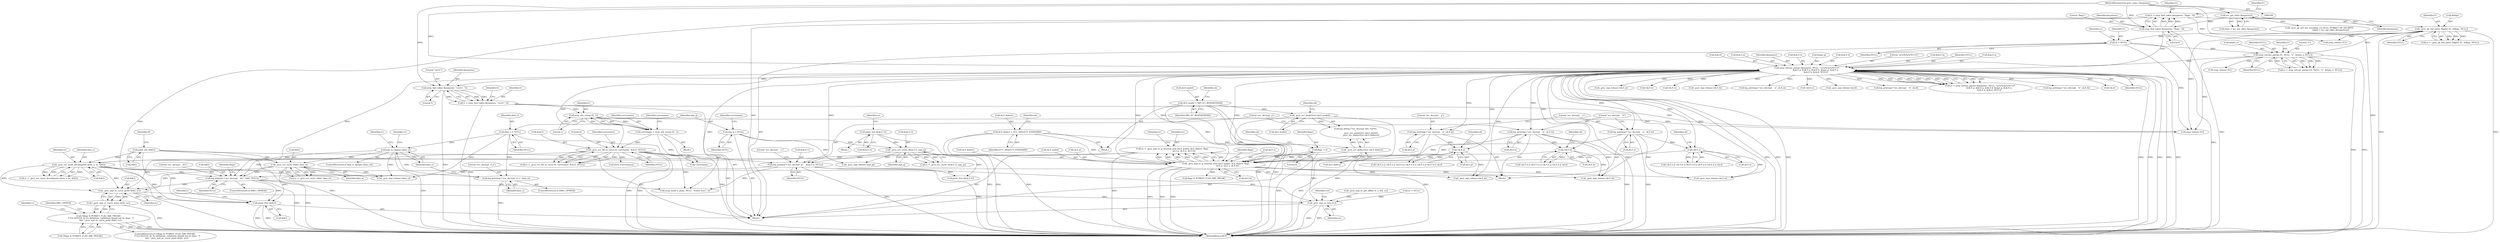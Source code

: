 digraph "1_gnupg_da780c8183cccc8f533c8ace8211ac2cb2bdee7b@del" {
"1000564" [label="(Call,_gcry_mpi_ec_curve_point (&kG, ec))"];
"1000552" [label="(Call,log_printpnt (\"ecc_decrypt    kG\", &kG, NULL))"];
"1000543" [label="(Call,_gcry_ecc_os2ec (&kG, data_e))"];
"1000153" [label="(Call,point_init (&kG))"];
"1000221" [label="(Call,mpi_is_opaque (data_e))"];
"1000217" [label="(Call,log_printmpi (\"ecc_decrypt  d_e\", data_e))"];
"1000121" [label="(Call,data_e = NULL)"];
"1000535" [label="(Call,_gcry_ecc_mont_decodepoint (data_e, ec, &kG))"];
"1000498" [label="(Call,ec = _gcry_mpi_ec_p_internal_new (sk.E.model, sk.E.dialect, flags,\n                                    sk.E.p, sk.E.a, sk.E.b))"];
"1000500" [label="(Call,_gcry_mpi_ec_p_internal_new (sk.E.model, sk.E.dialect, flags,\n                                    sk.E.p, sk.E.a, sk.E.b))"];
"1000333" [label="(Call,sk.E.model = MPI_EC_WEIERSTRASS)"];
"1000367" [label="(Call,_gcry_ecc_model2str (sk.E.model))"];
"1000373" [label="(Call,_gcry_ecc_dialect2str (sk.E.dialect))"];
"1000340" [label="(Call,sk.E.dialect = ECC_DIALECT_STANDARD)"];
"1000144" [label="(Call,flags = 0)"];
"1000446" [label="(Call,!sk.E.p)"];
"1000392" [label="(Call,log_printmpi (\"ecc_decrypt    p\", sk.E.p))"];
"1000230" [label="(Call,sexp_extract_param (keyparms, NULL, \"-p?a?b?g?n?h?+d\",\n                           &sk.E.p, &sk.E.a, &sk.E.b, &mpi_g, &sk.E.n,\n                           &sk.E.h, &sk.d, NULL))"];
"1000169" [label="(Call,sexp_find_token (keyparms, \"flags\", 0))"];
"1000165" [label="(Call,ecc_get_nbits (keyparms))"];
"1000111" [label="(MethodParameterIn,gcry_sexp_t keyparms)"];
"1000205" [label="(Call,sexp_extract_param (l1, NULL, \"e\", &data_e, NULL))"];
"1000188" [label="(Call,l1 = NULL)"];
"1000178" [label="(Call,_gcry_pk_util_parse_flaglist (l1, &flags, NULL))"];
"1000167" [label="(Call,l1 = sexp_find_token (keyparms, \"flags\", 0))"];
"1000399" [label="(Call,log_printmpi (\"ecc_decrypt    a\", sk.E.a))"];
"1000453" [label="(Call,!sk.E.a)"];
"1000460" [label="(Call,!sk.E.b)"];
"1000406" [label="(Call,log_printmpi (\"ecc_decrypt    b\", sk.E.b))"];
"1000318" [label="(Call,_gcry_ecc_fill_in_curve (0, curvename, &sk.E, NULL))"];
"1000308" [label="(Call,curvename = sexp_nth_string (l1, 1))"];
"1000310" [label="(Call,sexp_nth_string (l1, 1))"];
"1000299" [label="(Call,l1 = sexp_find_token (keyparms, \"curve\", 5))"];
"1000301" [label="(Call,sexp_find_token (keyparms, \"curve\", 5))"];
"1000413" [label="(Call,log_printpnt (\"ecc_decrypt  g\",   &sk.E.G, NULL))"];
"1000286" [label="(Call,_gcry_ecc_os2ec (&sk.E.G, mpi_g))"];
"1000277" [label="(Call,point_init (&sk.E.G))"];
"1000126" [label="(Call,mpi_g = NULL)"];
"1000563" [label="(Call,!_gcry_mpi_ec_curve_point (&kG, ec))"];
"1000558" [label="(Call,!(flags & PUBKEY_FLAG_DJB_TWEAK)\n       /* For X25519, by its definition, validation should not be done.  */\n      && !_gcry_mpi_ec_curve_point (&kG, ec))"];
"1000677" [label="(Call,point_free (&kG))"];
"1000731" [label="(Call,_gcry_mpi_ec_free (ec))"];
"1000304" [label="(Literal,5)"];
"1000744" [label="(MethodReturn,RET)"];
"1000122" [label="(Identifier,data_e)"];
"1000365" [label="(Call,log_debug (\"ecc_decrypt info: %s/%s\n\",\n                 _gcry_ecc_model2str (sk.E.model),\n                 _gcry_ecc_dialect2str (sk.E.dialect)))"];
"1000163" [label="(Call,nbits = ecc_get_nbits (keyparms))"];
"1000394" [label="(Call,sk.E.p)"];
"1000171" [label="(Literal,\"flags\")"];
"1000559" [label="(Call,!(flags & PUBKEY_FLAG_DJB_TWEAK))"];
"1000668" [label="(Call,sexp_build (r_plain, NULL, \"(value %m)\", r))"];
"1000570" [label="(Identifier,rc)"];
"1000500" [label="(Call,_gcry_mpi_ec_p_internal_new (sk.E.model, sk.E.dialect, flags,\n                                    sk.E.p, sk.E.a, sk.E.b))"];
"1000511" [label="(Identifier,flags)"];
"1000232" [label="(Identifier,NULL)"];
"1000659" [label="(Identifier,DBG_CIPHER)"];
"1000341" [label="(Call,sk.E.dialect)"];
"1000536" [label="(Identifier,data_e)"];
"1000240" [label="(Call,&sk.E.a)"];
"1000456" [label="(Identifier,sk)"];
"1000320" [label="(Identifier,curvename)"];
"1000176" [label="(Call,rc = _gcry_pk_util_parse_flaglist (l1, &flags, NULL))"];
"1000709" [label="(Call,_gcry_mpi_release (sk.E.n))"];
"1000393" [label="(Literal,\"ecc_decrypt    p\")"];
"1000533" [label="(Call,rc = _gcry_ecc_mont_decodepoint (data_e, ec, &kG))"];
"1000483" [label="(Call,!sk.E.h)"];
"1000205" [label="(Call,sexp_extract_param (l1, NULL, \"e\", &data_e, NULL))"];
"1000306" [label="(Identifier,l1)"];
"1000159" [label="(Call,_gcry_pk_util_init_encoding_ctx (&ctx, PUBKEY_OP_DECRYPT,\n                                   (nbits = ecc_get_nbits (keyparms))))"];
"1000123" [label="(Identifier,NULL)"];
"1000731" [label="(Call,_gcry_mpi_ec_free (ec))"];
"1000682" [label="(Call,_gcry_mpi_release (sk.E.p))"];
"1000364" [label="(Block,)"];
"1000348" [label="(Call,!sk.E.h)"];
"1000266" [label="(Call,&sk.d)"];
"1000225" [label="(Identifier,rc)"];
"1000471" [label="(Identifier,sk)"];
"1000725" [label="(Call,_gcry_mpi_release (data_e))"];
"1000149" [label="(Identifier,sk)"];
"1000546" [label="(Identifier,data_e)"];
"1000678" [label="(Call,&kG)"];
"1000368" [label="(Call,sk.E.model)"];
"1000715" [label="(Call,_gcry_mpi_release (sk.E.h))"];
"1000422" [label="(Call,log_printmpi (\"ecc_decrypt    n\", sk.E.n))"];
"1000307" [label="(Block,)"];
"1000351" [label="(Identifier,sk)"];
"1000340" [label="(Call,sk.E.dialect = ECC_DIALECT_STANDARD)"];
"1000302" [label="(Identifier,keyparms)"];
"1000220" [label="(ControlStructure,if (mpi_is_opaque (data_e)))"];
"1000111" [label="(MethodParameterIn,gcry_sexp_t keyparms)"];
"1000127" [label="(Identifier,mpi_g)"];
"1000578" [label="(Call,_gcry_mpi_ec_get_affine (x, y, &R, ec))"];
"1000401" [label="(Call,sk.E.a)"];
"1000293" [label="(Identifier,mpi_g)"];
"1000564" [label="(Call,_gcry_mpi_ec_curve_point (&kG, ec))"];
"1000112" [label="(Block,)"];
"1000517" [label="(Call,sk.E.a)"];
"1000553" [label="(Literal,\"ecc_decrypt    kG\")"];
"1000134" [label="(Call,ec = NULL)"];
"1000499" [label="(Identifier,ec)"];
"1000677" [label="(Call,point_free (&kG))"];
"1000461" [label="(Call,sk.E.b)"];
"1000476" [label="(Call,!sk.E.n)"];
"1000721" [label="(Call,_gcry_mpi_release (sk.d))"];
"1000208" [label="(Literal,\"e\")"];
"1000131" [label="(Identifier,curvename)"];
"1000189" [label="(Identifier,l1)"];
"1000392" [label="(Call,log_printmpi (\"ecc_decrypt    p\", sk.E.p))"];
"1000309" [label="(Identifier,curvename)"];
"1000297" [label="(Call,sexp_release (l1))"];
"1000557" [label="(ControlStructure,if (!(flags & PUBKEY_FLAG_DJB_TWEAK)\n       /* For X25519, by its definition, validation should not be done.  */\n      && !_gcry_mpi_ec_curve_point (&kG, ec)))"];
"1000318" [label="(Call,_gcry_ecc_fill_in_curve (0, curvename, &sk.E, NULL))"];
"1000334" [label="(Call,sk.E.model)"];
"1000447" [label="(Call,sk.E.p)"];
"1000188" [label="(Call,l1 = NULL)"];
"1000182" [label="(Identifier,NULL)"];
"1000286" [label="(Call,_gcry_ecc_os2ec (&sk.E.G, mpi_g))"];
"1000169" [label="(Call,sexp_find_token (keyparms, \"flags\", 0))"];
"1000339" [label="(Identifier,MPI_EC_WEIERSTRASS)"];
"1000170" [label="(Identifier,keyparms)"];
"1000439" [label="(Call,log_printmpi (\"ecc_decrypt    d\", sk.d))"];
"1000463" [label="(Identifier,sk)"];
"1000681" [label="(Identifier,r)"];
"1000179" [label="(Identifier,l1)"];
"1000166" [label="(Identifier,keyparms)"];
"1000560" [label="(Call,flags & PUBKEY_FLAG_DJB_TWEAK)"];
"1000172" [label="(Literal,0)"];
"1000558" [label="(Call,!(flags & PUBKEY_FLAG_DJB_TWEAK)\n       /* For X25519, by its definition, validation should not be done.  */\n      && !_gcry_mpi_ec_curve_point (&kG, ec))"];
"1000453" [label="(Call,!sk.E.a)"];
"1000423" [label="(Literal,\"ecc_decrypt    n\")"];
"1000374" [label="(Call,sk.E.dialect)"];
"1000308" [label="(Call,curvename = sexp_nth_string (l1, 1))"];
"1000408" [label="(Call,sk.E.b)"];
"1000565" [label="(Call,&kG)"];
"1000522" [label="(Call,sk.E.b)"];
"1000211" [label="(Identifier,NULL)"];
"1000186" [label="(Call,sexp_release (l1))"];
"1000310" [label="(Call,sexp_nth_string (l1, 1))"];
"1000154" [label="(Call,&kG)"];
"1000221" [label="(Call,mpi_is_opaque (data_e))"];
"1000180" [label="(Call,&flags)"];
"1000228" [label="(Call,rc = sexp_extract_param (keyparms, NULL, \"-p?a?b?g?n?h?+d\",\n                           &sk.E.p, &sk.E.a, &sk.E.b, &mpi_g, &sk.E.n,\n                           &sk.E.h, &sk.d, NULL))"];
"1000168" [label="(Identifier,l1)"];
"1000153" [label="(Call,point_init (&kG))"];
"1000506" [label="(Call,sk.E.dialect)"];
"1000541" [label="(Call,rc = _gcry_ecc_os2ec (&kG, data_e))"];
"1000421" [label="(Identifier,NULL)"];
"1000543" [label="(Call,_gcry_ecc_os2ec (&kG, data_e))"];
"1000234" [label="(Call,&sk.E.p)"];
"1000498" [label="(Call,ec = _gcry_mpi_ec_p_internal_new (sk.E.model, sk.E.dialect, flags,\n                                    sk.E.p, sk.E.a, sk.E.b))"];
"1000735" [label="(Identifier,ctx)"];
"1000285" [label="(Identifier,rc)"];
"1000231" [label="(Identifier,keyparms)"];
"1000556" [label="(Identifier,NULL)"];
"1000429" [label="(Call,log_printmpi (\"ecc_decrypt    h\", sk.E.h))"];
"1000554" [label="(Call,&kG)"];
"1000209" [label="(Call,&data_e)"];
"1000561" [label="(Identifier,flags)"];
"1000254" [label="(Call,&sk.E.n)"];
"1000144" [label="(Call,flags = 0)"];
"1000165" [label="(Call,ecc_get_nbits (keyparms))"];
"1000563" [label="(Call,!_gcry_mpi_ec_curve_point (&kG, ec))"];
"1000332" [label="(Block,)"];
"1000550" [label="(ControlStructure,if (DBG_CIPHER))"];
"1000530" [label="(Identifier,ec)"];
"1000727" [label="(Call,xfree (curvename))"];
"1000252" [label="(Call,&mpi_g)"];
"1000452" [label="(Call,!sk.E.a || !sk.E.b || !sk.E.G.x || !sk.E.n || !sk.E.h || !sk.d)"];
"1000218" [label="(Literal,\"ecc_decrypt  d_e\")"];
"1000229" [label="(Identifier,rc)"];
"1000732" [label="(Identifier,ec)"];
"1000376" [label="(Identifier,sk)"];
"1000501" [label="(Call,sk.E.model)"];
"1000454" [label="(Call,sk.E.a)"];
"1000126" [label="(Call,mpi_g = NULL)"];
"1000325" [label="(Identifier,NULL)"];
"1000346" [label="(Identifier,ECC_DIALECT_STANDARD)"];
"1000219" [label="(Identifier,data_e)"];
"1000415" [label="(Call,&sk.E.G)"];
"1000300" [label="(Identifier,l1)"];
"1000303" [label="(Literal,\"curve\")"];
"1000694" [label="(Call,_gcry_mpi_release (sk.E.b))"];
"1000414" [label="(Literal,\"ecc_decrypt  g\")"];
"1000299" [label="(Call,l1 = sexp_find_token (keyparms, \"curve\", 5))"];
"1000373" [label="(Call,_gcry_ecc_dialect2str (sk.E.dialect))"];
"1000230" [label="(Call,sexp_extract_param (keyparms, NULL, \"-p?a?b?g?n?h?+d\",\n                           &sk.E.p, &sk.E.a, &sk.E.b, &mpi_g, &sk.E.n,\n                           &sk.E.h, &sk.d, NULL))"];
"1000489" [label="(Call,!sk.d)"];
"1000260" [label="(Call,&sk.E.h)"];
"1000399" [label="(Call,log_printmpi (\"ecc_decrypt    a\", sk.E.a))"];
"1000203" [label="(Call,rc = sexp_extract_param (l1, NULL, \"e\", &data_e, NULL))"];
"1000314" [label="(Identifier,curvename)"];
"1000400" [label="(Literal,\"ecc_decrypt    a\")"];
"1000233" [label="(Literal,\"-p?a?b?g?n?h?+d\")"];
"1000276" [label="(Block,)"];
"1000535" [label="(Call,_gcry_ecc_mont_decodepoint (data_e, ec, &kG))"];
"1000121" [label="(Call,data_e = NULL)"];
"1000312" [label="(Literal,1)"];
"1000460" [label="(Call,!sk.E.b)"];
"1000284" [label="(Call,rc = _gcry_ecc_os2ec (&sk.E.G, mpi_g))"];
"1000330" [label="(Call,!curvename)"];
"1000217" [label="(Call,log_printmpi (\"ecc_decrypt  d_e\", data_e))"];
"1000174" [label="(Identifier,l1)"];
"1000321" [label="(Call,&sk.E)"];
"1000552" [label="(Call,log_printpnt (\"ecc_decrypt    kG\", &kG, NULL))"];
"1000512" [label="(Call,sk.E.p)"];
"1000178" [label="(Call,_gcry_pk_util_parse_flaglist (l1, &flags, NULL))"];
"1000146" [label="(Literal,0)"];
"1000729" [label="(Call,sexp_release (l1))"];
"1000190" [label="(Identifier,NULL)"];
"1000445" [label="(Call,!sk.E.p || !sk.E.a || !sk.E.b || !sk.E.G.x || !sk.E.n || !sk.E.h || !sk.d)"];
"1000145" [label="(Identifier,flags)"];
"1000222" [label="(Identifier,data_e)"];
"1000192" [label="(Identifier,rc)"];
"1000270" [label="(Identifier,NULL)"];
"1000413" [label="(Call,log_printpnt (\"ecc_decrypt  g\",   &sk.E.G, NULL))"];
"1000538" [label="(Call,&kG)"];
"1000367" [label="(Call,_gcry_ecc_model2str (sk.E.model))"];
"1000343" [label="(Identifier,sk)"];
"1000207" [label="(Identifier,NULL)"];
"1000459" [label="(Call,!sk.E.b || !sk.E.G.x || !sk.E.n || !sk.E.h || !sk.d)"];
"1000287" [label="(Call,&sk.E.G)"];
"1000246" [label="(Call,&sk.E.b)"];
"1000333" [label="(Call,sk.E.model = MPI_EC_WEIERSTRASS)"];
"1000319" [label="(Literal,0)"];
"1000544" [label="(Call,&kG)"];
"1000407" [label="(Literal,\"ecc_decrypt    b\")"];
"1000537" [label="(Identifier,ec)"];
"1000688" [label="(Call,_gcry_mpi_release (sk.E.a))"];
"1000406" [label="(Call,log_printmpi (\"ecc_decrypt    b\", sk.E.b))"];
"1000277" [label="(Call,point_init (&sk.E.G))"];
"1000316" [label="(Call,rc = _gcry_ecc_fill_in_curve (0, curvename, &sk.E, NULL))"];
"1000702" [label="(Call,point_free (&sk.E.G))"];
"1000278" [label="(Call,&sk.E.G)"];
"1000167" [label="(Call,l1 = sexp_find_token (keyparms, \"flags\", 0))"];
"1000128" [label="(Identifier,NULL)"];
"1000215" [label="(ControlStructure,if (DBG_CIPHER))"];
"1000311" [label="(Identifier,l1)"];
"1000158" [label="(Identifier,R)"];
"1000301" [label="(Call,sexp_find_token (keyparms, \"curve\", 5))"];
"1000446" [label="(Call,!sk.E.p)"];
"1000700" [label="(Call,_gcry_mpi_release (mpi_g))"];
"1000206" [label="(Identifier,l1)"];
"1000567" [label="(Identifier,ec)"];
"1000564" -> "1000563"  [label="AST: "];
"1000564" -> "1000567"  [label="CFG: "];
"1000565" -> "1000564"  [label="AST: "];
"1000567" -> "1000564"  [label="AST: "];
"1000563" -> "1000564"  [label="CFG: "];
"1000564" -> "1000563"  [label="DDG: "];
"1000564" -> "1000563"  [label="DDG: "];
"1000552" -> "1000564"  [label="DDG: "];
"1000543" -> "1000564"  [label="DDG: "];
"1000535" -> "1000564"  [label="DDG: "];
"1000535" -> "1000564"  [label="DDG: "];
"1000498" -> "1000564"  [label="DDG: "];
"1000564" -> "1000677"  [label="DDG: "];
"1000564" -> "1000731"  [label="DDG: "];
"1000552" -> "1000550"  [label="AST: "];
"1000552" -> "1000556"  [label="CFG: "];
"1000553" -> "1000552"  [label="AST: "];
"1000554" -> "1000552"  [label="AST: "];
"1000556" -> "1000552"  [label="AST: "];
"1000561" -> "1000552"  [label="CFG: "];
"1000552" -> "1000744"  [label="DDG: "];
"1000552" -> "1000744"  [label="DDG: "];
"1000543" -> "1000552"  [label="DDG: "];
"1000535" -> "1000552"  [label="DDG: "];
"1000230" -> "1000552"  [label="DDG: "];
"1000318" -> "1000552"  [label="DDG: "];
"1000413" -> "1000552"  [label="DDG: "];
"1000552" -> "1000668"  [label="DDG: "];
"1000552" -> "1000677"  [label="DDG: "];
"1000543" -> "1000541"  [label="AST: "];
"1000543" -> "1000546"  [label="CFG: "];
"1000544" -> "1000543"  [label="AST: "];
"1000546" -> "1000543"  [label="AST: "];
"1000541" -> "1000543"  [label="CFG: "];
"1000543" -> "1000541"  [label="DDG: "];
"1000543" -> "1000541"  [label="DDG: "];
"1000153" -> "1000543"  [label="DDG: "];
"1000221" -> "1000543"  [label="DDG: "];
"1000543" -> "1000677"  [label="DDG: "];
"1000543" -> "1000725"  [label="DDG: "];
"1000153" -> "1000112"  [label="AST: "];
"1000153" -> "1000154"  [label="CFG: "];
"1000154" -> "1000153"  [label="AST: "];
"1000158" -> "1000153"  [label="CFG: "];
"1000153" -> "1000744"  [label="DDG: "];
"1000153" -> "1000535"  [label="DDG: "];
"1000153" -> "1000677"  [label="DDG: "];
"1000221" -> "1000220"  [label="AST: "];
"1000221" -> "1000222"  [label="CFG: "];
"1000222" -> "1000221"  [label="AST: "];
"1000225" -> "1000221"  [label="CFG: "];
"1000229" -> "1000221"  [label="CFG: "];
"1000221" -> "1000744"  [label="DDG: "];
"1000217" -> "1000221"  [label="DDG: "];
"1000121" -> "1000221"  [label="DDG: "];
"1000221" -> "1000535"  [label="DDG: "];
"1000221" -> "1000725"  [label="DDG: "];
"1000217" -> "1000215"  [label="AST: "];
"1000217" -> "1000219"  [label="CFG: "];
"1000218" -> "1000217"  [label="AST: "];
"1000219" -> "1000217"  [label="AST: "];
"1000222" -> "1000217"  [label="CFG: "];
"1000217" -> "1000744"  [label="DDG: "];
"1000121" -> "1000217"  [label="DDG: "];
"1000121" -> "1000112"  [label="AST: "];
"1000121" -> "1000123"  [label="CFG: "];
"1000122" -> "1000121"  [label="AST: "];
"1000123" -> "1000121"  [label="AST: "];
"1000127" -> "1000121"  [label="CFG: "];
"1000121" -> "1000725"  [label="DDG: "];
"1000535" -> "1000533"  [label="AST: "];
"1000535" -> "1000538"  [label="CFG: "];
"1000536" -> "1000535"  [label="AST: "];
"1000537" -> "1000535"  [label="AST: "];
"1000538" -> "1000535"  [label="AST: "];
"1000533" -> "1000535"  [label="CFG: "];
"1000535" -> "1000533"  [label="DDG: "];
"1000535" -> "1000533"  [label="DDG: "];
"1000535" -> "1000533"  [label="DDG: "];
"1000498" -> "1000535"  [label="DDG: "];
"1000535" -> "1000677"  [label="DDG: "];
"1000535" -> "1000725"  [label="DDG: "];
"1000535" -> "1000731"  [label="DDG: "];
"1000498" -> "1000112"  [label="AST: "];
"1000498" -> "1000500"  [label="CFG: "];
"1000499" -> "1000498"  [label="AST: "];
"1000500" -> "1000498"  [label="AST: "];
"1000530" -> "1000498"  [label="CFG: "];
"1000498" -> "1000744"  [label="DDG: "];
"1000500" -> "1000498"  [label="DDG: "];
"1000500" -> "1000498"  [label="DDG: "];
"1000500" -> "1000498"  [label="DDG: "];
"1000500" -> "1000498"  [label="DDG: "];
"1000500" -> "1000498"  [label="DDG: "];
"1000500" -> "1000498"  [label="DDG: "];
"1000498" -> "1000731"  [label="DDG: "];
"1000500" -> "1000522"  [label="CFG: "];
"1000501" -> "1000500"  [label="AST: "];
"1000506" -> "1000500"  [label="AST: "];
"1000511" -> "1000500"  [label="AST: "];
"1000512" -> "1000500"  [label="AST: "];
"1000517" -> "1000500"  [label="AST: "];
"1000522" -> "1000500"  [label="AST: "];
"1000500" -> "1000744"  [label="DDG: "];
"1000500" -> "1000744"  [label="DDG: "];
"1000500" -> "1000744"  [label="DDG: "];
"1000333" -> "1000500"  [label="DDG: "];
"1000367" -> "1000500"  [label="DDG: "];
"1000373" -> "1000500"  [label="DDG: "];
"1000340" -> "1000500"  [label="DDG: "];
"1000144" -> "1000500"  [label="DDG: "];
"1000446" -> "1000500"  [label="DDG: "];
"1000230" -> "1000500"  [label="DDG: "];
"1000230" -> "1000500"  [label="DDG: "];
"1000230" -> "1000500"  [label="DDG: "];
"1000399" -> "1000500"  [label="DDG: "];
"1000453" -> "1000500"  [label="DDG: "];
"1000460" -> "1000500"  [label="DDG: "];
"1000406" -> "1000500"  [label="DDG: "];
"1000500" -> "1000560"  [label="DDG: "];
"1000500" -> "1000682"  [label="DDG: "];
"1000500" -> "1000688"  [label="DDG: "];
"1000500" -> "1000694"  [label="DDG: "];
"1000333" -> "1000332"  [label="AST: "];
"1000333" -> "1000339"  [label="CFG: "];
"1000334" -> "1000333"  [label="AST: "];
"1000339" -> "1000333"  [label="AST: "];
"1000343" -> "1000333"  [label="CFG: "];
"1000333" -> "1000744"  [label="DDG: "];
"1000333" -> "1000744"  [label="DDG: "];
"1000333" -> "1000367"  [label="DDG: "];
"1000367" -> "1000365"  [label="AST: "];
"1000367" -> "1000368"  [label="CFG: "];
"1000368" -> "1000367"  [label="AST: "];
"1000376" -> "1000367"  [label="CFG: "];
"1000367" -> "1000744"  [label="DDG: "];
"1000367" -> "1000365"  [label="DDG: "];
"1000373" -> "1000365"  [label="AST: "];
"1000373" -> "1000374"  [label="CFG: "];
"1000374" -> "1000373"  [label="AST: "];
"1000365" -> "1000373"  [label="CFG: "];
"1000373" -> "1000744"  [label="DDG: "];
"1000373" -> "1000365"  [label="DDG: "];
"1000340" -> "1000373"  [label="DDG: "];
"1000340" -> "1000332"  [label="AST: "];
"1000340" -> "1000346"  [label="CFG: "];
"1000341" -> "1000340"  [label="AST: "];
"1000346" -> "1000340"  [label="AST: "];
"1000351" -> "1000340"  [label="CFG: "];
"1000340" -> "1000744"  [label="DDG: "];
"1000340" -> "1000744"  [label="DDG: "];
"1000144" -> "1000112"  [label="AST: "];
"1000144" -> "1000146"  [label="CFG: "];
"1000145" -> "1000144"  [label="AST: "];
"1000146" -> "1000144"  [label="AST: "];
"1000149" -> "1000144"  [label="CFG: "];
"1000144" -> "1000744"  [label="DDG: "];
"1000446" -> "1000445"  [label="AST: "];
"1000446" -> "1000447"  [label="CFG: "];
"1000447" -> "1000446"  [label="AST: "];
"1000456" -> "1000446"  [label="CFG: "];
"1000445" -> "1000446"  [label="CFG: "];
"1000446" -> "1000445"  [label="DDG: "];
"1000392" -> "1000446"  [label="DDG: "];
"1000230" -> "1000446"  [label="DDG: "];
"1000446" -> "1000682"  [label="DDG: "];
"1000392" -> "1000364"  [label="AST: "];
"1000392" -> "1000394"  [label="CFG: "];
"1000393" -> "1000392"  [label="AST: "];
"1000394" -> "1000392"  [label="AST: "];
"1000400" -> "1000392"  [label="CFG: "];
"1000392" -> "1000744"  [label="DDG: "];
"1000230" -> "1000392"  [label="DDG: "];
"1000230" -> "1000228"  [label="AST: "];
"1000230" -> "1000270"  [label="CFG: "];
"1000231" -> "1000230"  [label="AST: "];
"1000232" -> "1000230"  [label="AST: "];
"1000233" -> "1000230"  [label="AST: "];
"1000234" -> "1000230"  [label="AST: "];
"1000240" -> "1000230"  [label="AST: "];
"1000246" -> "1000230"  [label="AST: "];
"1000252" -> "1000230"  [label="AST: "];
"1000254" -> "1000230"  [label="AST: "];
"1000260" -> "1000230"  [label="AST: "];
"1000266" -> "1000230"  [label="AST: "];
"1000270" -> "1000230"  [label="AST: "];
"1000228" -> "1000230"  [label="CFG: "];
"1000230" -> "1000744"  [label="DDG: "];
"1000230" -> "1000744"  [label="DDG: "];
"1000230" -> "1000744"  [label="DDG: "];
"1000230" -> "1000744"  [label="DDG: "];
"1000230" -> "1000744"  [label="DDG: "];
"1000230" -> "1000744"  [label="DDG: "];
"1000230" -> "1000744"  [label="DDG: "];
"1000230" -> "1000744"  [label="DDG: "];
"1000230" -> "1000744"  [label="DDG: "];
"1000230" -> "1000228"  [label="DDG: "];
"1000230" -> "1000228"  [label="DDG: "];
"1000230" -> "1000228"  [label="DDG: "];
"1000230" -> "1000228"  [label="DDG: "];
"1000230" -> "1000228"  [label="DDG: "];
"1000230" -> "1000228"  [label="DDG: "];
"1000230" -> "1000228"  [label="DDG: "];
"1000230" -> "1000228"  [label="DDG: "];
"1000230" -> "1000228"  [label="DDG: "];
"1000230" -> "1000228"  [label="DDG: "];
"1000169" -> "1000230"  [label="DDG: "];
"1000111" -> "1000230"  [label="DDG: "];
"1000205" -> "1000230"  [label="DDG: "];
"1000230" -> "1000301"  [label="DDG: "];
"1000230" -> "1000318"  [label="DDG: "];
"1000230" -> "1000348"  [label="DDG: "];
"1000230" -> "1000399"  [label="DDG: "];
"1000230" -> "1000406"  [label="DDG: "];
"1000230" -> "1000413"  [label="DDG: "];
"1000230" -> "1000422"  [label="DDG: "];
"1000230" -> "1000429"  [label="DDG: "];
"1000230" -> "1000439"  [label="DDG: "];
"1000230" -> "1000453"  [label="DDG: "];
"1000230" -> "1000460"  [label="DDG: "];
"1000230" -> "1000476"  [label="DDG: "];
"1000230" -> "1000483"  [label="DDG: "];
"1000230" -> "1000489"  [label="DDG: "];
"1000230" -> "1000668"  [label="DDG: "];
"1000230" -> "1000682"  [label="DDG: "];
"1000230" -> "1000688"  [label="DDG: "];
"1000230" -> "1000694"  [label="DDG: "];
"1000230" -> "1000709"  [label="DDG: "];
"1000230" -> "1000715"  [label="DDG: "];
"1000230" -> "1000721"  [label="DDG: "];
"1000169" -> "1000167"  [label="AST: "];
"1000169" -> "1000172"  [label="CFG: "];
"1000170" -> "1000169"  [label="AST: "];
"1000171" -> "1000169"  [label="AST: "];
"1000172" -> "1000169"  [label="AST: "];
"1000167" -> "1000169"  [label="CFG: "];
"1000169" -> "1000744"  [label="DDG: "];
"1000169" -> "1000167"  [label="DDG: "];
"1000169" -> "1000167"  [label="DDG: "];
"1000169" -> "1000167"  [label="DDG: "];
"1000165" -> "1000169"  [label="DDG: "];
"1000111" -> "1000169"  [label="DDG: "];
"1000165" -> "1000163"  [label="AST: "];
"1000165" -> "1000166"  [label="CFG: "];
"1000166" -> "1000165"  [label="AST: "];
"1000163" -> "1000165"  [label="CFG: "];
"1000165" -> "1000159"  [label="DDG: "];
"1000165" -> "1000163"  [label="DDG: "];
"1000111" -> "1000165"  [label="DDG: "];
"1000111" -> "1000108"  [label="AST: "];
"1000111" -> "1000744"  [label="DDG: "];
"1000111" -> "1000301"  [label="DDG: "];
"1000205" -> "1000203"  [label="AST: "];
"1000205" -> "1000211"  [label="CFG: "];
"1000206" -> "1000205"  [label="AST: "];
"1000207" -> "1000205"  [label="AST: "];
"1000208" -> "1000205"  [label="AST: "];
"1000209" -> "1000205"  [label="AST: "];
"1000211" -> "1000205"  [label="AST: "];
"1000203" -> "1000205"  [label="CFG: "];
"1000205" -> "1000744"  [label="DDG: "];
"1000205" -> "1000744"  [label="DDG: "];
"1000205" -> "1000203"  [label="DDG: "];
"1000205" -> "1000203"  [label="DDG: "];
"1000205" -> "1000203"  [label="DDG: "];
"1000205" -> "1000203"  [label="DDG: "];
"1000188" -> "1000205"  [label="DDG: "];
"1000178" -> "1000205"  [label="DDG: "];
"1000205" -> "1000297"  [label="DDG: "];
"1000205" -> "1000729"  [label="DDG: "];
"1000188" -> "1000112"  [label="AST: "];
"1000188" -> "1000190"  [label="CFG: "];
"1000189" -> "1000188"  [label="AST: "];
"1000190" -> "1000188"  [label="AST: "];
"1000192" -> "1000188"  [label="CFG: "];
"1000188" -> "1000744"  [label="DDG: "];
"1000178" -> "1000188"  [label="DDG: "];
"1000188" -> "1000729"  [label="DDG: "];
"1000178" -> "1000176"  [label="AST: "];
"1000178" -> "1000182"  [label="CFG: "];
"1000179" -> "1000178"  [label="AST: "];
"1000180" -> "1000178"  [label="AST: "];
"1000182" -> "1000178"  [label="AST: "];
"1000176" -> "1000178"  [label="CFG: "];
"1000178" -> "1000744"  [label="DDG: "];
"1000178" -> "1000744"  [label="DDG: "];
"1000178" -> "1000176"  [label="DDG: "];
"1000178" -> "1000176"  [label="DDG: "];
"1000178" -> "1000176"  [label="DDG: "];
"1000167" -> "1000178"  [label="DDG: "];
"1000178" -> "1000186"  [label="DDG: "];
"1000178" -> "1000729"  [label="DDG: "];
"1000167" -> "1000112"  [label="AST: "];
"1000168" -> "1000167"  [label="AST: "];
"1000174" -> "1000167"  [label="CFG: "];
"1000167" -> "1000744"  [label="DDG: "];
"1000167" -> "1000186"  [label="DDG: "];
"1000399" -> "1000364"  [label="AST: "];
"1000399" -> "1000401"  [label="CFG: "];
"1000400" -> "1000399"  [label="AST: "];
"1000401" -> "1000399"  [label="AST: "];
"1000407" -> "1000399"  [label="CFG: "];
"1000399" -> "1000744"  [label="DDG: "];
"1000399" -> "1000453"  [label="DDG: "];
"1000399" -> "1000688"  [label="DDG: "];
"1000453" -> "1000452"  [label="AST: "];
"1000453" -> "1000454"  [label="CFG: "];
"1000454" -> "1000453"  [label="AST: "];
"1000463" -> "1000453"  [label="CFG: "];
"1000452" -> "1000453"  [label="CFG: "];
"1000453" -> "1000452"  [label="DDG: "];
"1000453" -> "1000688"  [label="DDG: "];
"1000460" -> "1000459"  [label="AST: "];
"1000460" -> "1000461"  [label="CFG: "];
"1000461" -> "1000460"  [label="AST: "];
"1000471" -> "1000460"  [label="CFG: "];
"1000459" -> "1000460"  [label="CFG: "];
"1000460" -> "1000459"  [label="DDG: "];
"1000406" -> "1000460"  [label="DDG: "];
"1000460" -> "1000694"  [label="DDG: "];
"1000406" -> "1000364"  [label="AST: "];
"1000406" -> "1000408"  [label="CFG: "];
"1000407" -> "1000406"  [label="AST: "];
"1000408" -> "1000406"  [label="AST: "];
"1000414" -> "1000406"  [label="CFG: "];
"1000406" -> "1000744"  [label="DDG: "];
"1000406" -> "1000694"  [label="DDG: "];
"1000318" -> "1000316"  [label="AST: "];
"1000318" -> "1000325"  [label="CFG: "];
"1000319" -> "1000318"  [label="AST: "];
"1000320" -> "1000318"  [label="AST: "];
"1000321" -> "1000318"  [label="AST: "];
"1000325" -> "1000318"  [label="AST: "];
"1000316" -> "1000318"  [label="CFG: "];
"1000318" -> "1000744"  [label="DDG: "];
"1000318" -> "1000744"  [label="DDG: "];
"1000318" -> "1000316"  [label="DDG: "];
"1000318" -> "1000316"  [label="DDG: "];
"1000318" -> "1000316"  [label="DDG: "];
"1000318" -> "1000316"  [label="DDG: "];
"1000308" -> "1000318"  [label="DDG: "];
"1000318" -> "1000330"  [label="DDG: "];
"1000318" -> "1000413"  [label="DDG: "];
"1000318" -> "1000668"  [label="DDG: "];
"1000318" -> "1000727"  [label="DDG: "];
"1000308" -> "1000307"  [label="AST: "];
"1000308" -> "1000310"  [label="CFG: "];
"1000309" -> "1000308"  [label="AST: "];
"1000310" -> "1000308"  [label="AST: "];
"1000314" -> "1000308"  [label="CFG: "];
"1000308" -> "1000744"  [label="DDG: "];
"1000310" -> "1000308"  [label="DDG: "];
"1000310" -> "1000308"  [label="DDG: "];
"1000308" -> "1000330"  [label="DDG: "];
"1000310" -> "1000312"  [label="CFG: "];
"1000311" -> "1000310"  [label="AST: "];
"1000312" -> "1000310"  [label="AST: "];
"1000299" -> "1000310"  [label="DDG: "];
"1000310" -> "1000729"  [label="DDG: "];
"1000299" -> "1000112"  [label="AST: "];
"1000299" -> "1000301"  [label="CFG: "];
"1000300" -> "1000299"  [label="AST: "];
"1000301" -> "1000299"  [label="AST: "];
"1000306" -> "1000299"  [label="CFG: "];
"1000299" -> "1000744"  [label="DDG: "];
"1000301" -> "1000299"  [label="DDG: "];
"1000301" -> "1000299"  [label="DDG: "];
"1000301" -> "1000299"  [label="DDG: "];
"1000299" -> "1000729"  [label="DDG: "];
"1000301" -> "1000304"  [label="CFG: "];
"1000302" -> "1000301"  [label="AST: "];
"1000303" -> "1000301"  [label="AST: "];
"1000304" -> "1000301"  [label="AST: "];
"1000301" -> "1000744"  [label="DDG: "];
"1000413" -> "1000364"  [label="AST: "];
"1000413" -> "1000421"  [label="CFG: "];
"1000414" -> "1000413"  [label="AST: "];
"1000415" -> "1000413"  [label="AST: "];
"1000421" -> "1000413"  [label="AST: "];
"1000423" -> "1000413"  [label="CFG: "];
"1000413" -> "1000744"  [label="DDG: "];
"1000413" -> "1000744"  [label="DDG: "];
"1000286" -> "1000413"  [label="DDG: "];
"1000413" -> "1000668"  [label="DDG: "];
"1000413" -> "1000702"  [label="DDG: "];
"1000286" -> "1000284"  [label="AST: "];
"1000286" -> "1000293"  [label="CFG: "];
"1000287" -> "1000286"  [label="AST: "];
"1000293" -> "1000286"  [label="AST: "];
"1000284" -> "1000286"  [label="CFG: "];
"1000286" -> "1000284"  [label="DDG: "];
"1000286" -> "1000284"  [label="DDG: "];
"1000277" -> "1000286"  [label="DDG: "];
"1000126" -> "1000286"  [label="DDG: "];
"1000286" -> "1000700"  [label="DDG: "];
"1000286" -> "1000702"  [label="DDG: "];
"1000277" -> "1000276"  [label="AST: "];
"1000277" -> "1000278"  [label="CFG: "];
"1000278" -> "1000277"  [label="AST: "];
"1000285" -> "1000277"  [label="CFG: "];
"1000277" -> "1000744"  [label="DDG: "];
"1000126" -> "1000112"  [label="AST: "];
"1000126" -> "1000128"  [label="CFG: "];
"1000127" -> "1000126"  [label="AST: "];
"1000128" -> "1000126"  [label="AST: "];
"1000131" -> "1000126"  [label="CFG: "];
"1000126" -> "1000700"  [label="DDG: "];
"1000563" -> "1000558"  [label="AST: "];
"1000558" -> "1000563"  [label="CFG: "];
"1000563" -> "1000744"  [label="DDG: "];
"1000563" -> "1000558"  [label="DDG: "];
"1000558" -> "1000557"  [label="AST: "];
"1000558" -> "1000559"  [label="CFG: "];
"1000559" -> "1000558"  [label="AST: "];
"1000570" -> "1000558"  [label="CFG: "];
"1000659" -> "1000558"  [label="CFG: "];
"1000558" -> "1000744"  [label="DDG: "];
"1000558" -> "1000744"  [label="DDG: "];
"1000558" -> "1000744"  [label="DDG: "];
"1000559" -> "1000558"  [label="DDG: "];
"1000677" -> "1000112"  [label="AST: "];
"1000677" -> "1000678"  [label="CFG: "];
"1000678" -> "1000677"  [label="AST: "];
"1000681" -> "1000677"  [label="CFG: "];
"1000677" -> "1000744"  [label="DDG: "];
"1000677" -> "1000744"  [label="DDG: "];
"1000731" -> "1000112"  [label="AST: "];
"1000731" -> "1000732"  [label="CFG: "];
"1000732" -> "1000731"  [label="AST: "];
"1000735" -> "1000731"  [label="CFG: "];
"1000731" -> "1000744"  [label="DDG: "];
"1000731" -> "1000744"  [label="DDG: "];
"1000578" -> "1000731"  [label="DDG: "];
"1000134" -> "1000731"  [label="DDG: "];
}
